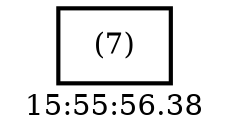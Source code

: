 digraph  g{ graph[label = "15:55:56.38"]
node [shape=rectangle, color=black, fontcolor=black, style=bold] edge [color=black] 0 [label="(7)"] ; 
}

